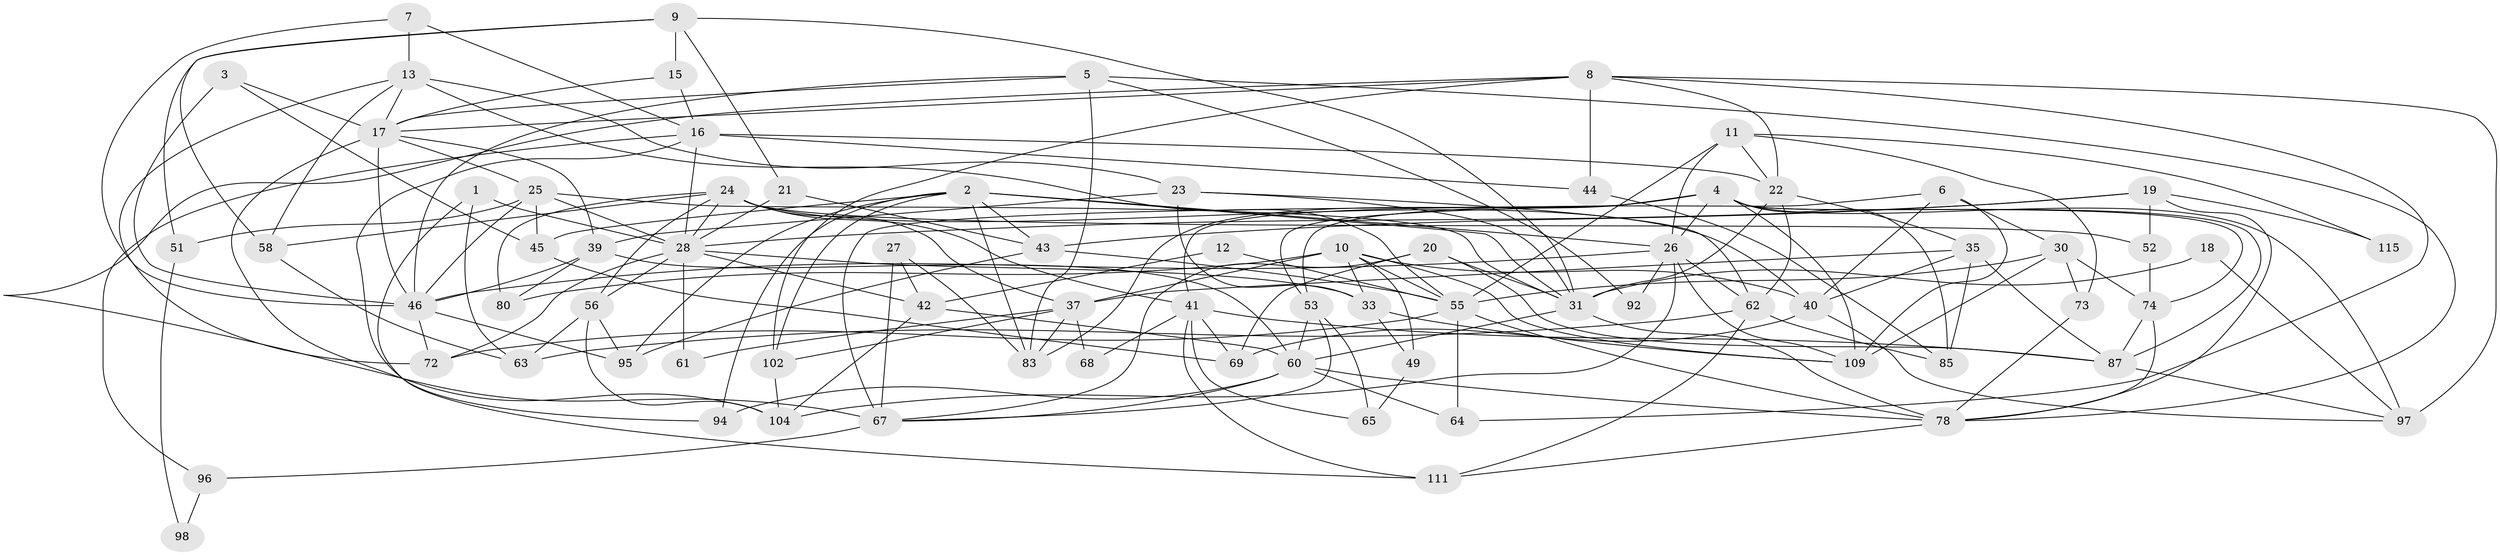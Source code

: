 // original degree distribution, {3: 0.2796610169491525, 5: 0.22033898305084745, 4: 0.2457627118644068, 7: 0.03389830508474576, 6: 0.0847457627118644, 2: 0.1271186440677966, 9: 0.00847457627118644}
// Generated by graph-tools (version 1.1) at 2025/41/03/06/25 10:41:56]
// undirected, 75 vertices, 186 edges
graph export_dot {
graph [start="1"]
  node [color=gray90,style=filled];
  1;
  2 [super="+14"];
  3 [super="+36"];
  4 [super="+101"];
  5 [super="+77"];
  6 [super="+117"];
  7;
  8 [super="+106"];
  9 [super="+105"];
  10 [super="+29"];
  11 [super="+32"];
  12;
  13 [super="+108"];
  15;
  16 [super="+79"];
  17 [super="+88"];
  18;
  19 [super="+48"];
  20;
  21;
  22 [super="+50"];
  23;
  24 [super="+82"];
  25 [super="+66"];
  26 [super="+34"];
  27;
  28 [super="+57"];
  30;
  31 [super="+116"];
  33 [super="+76"];
  35;
  37 [super="+38"];
  39 [super="+54"];
  40 [super="+113"];
  41 [super="+59"];
  42 [super="+70"];
  43 [super="+118"];
  44;
  45 [super="+91"];
  46 [super="+47"];
  49;
  51;
  52;
  53 [super="+90"];
  55 [super="+81"];
  56 [super="+71"];
  58 [super="+93"];
  60 [super="+75"];
  61;
  62 [super="+86"];
  63;
  64;
  65;
  67 [super="+89"];
  68;
  69;
  72 [super="+110"];
  73;
  74;
  78 [super="+84"];
  80;
  83 [super="+107"];
  85 [super="+99"];
  87 [super="+112"];
  92;
  94;
  95 [super="+100"];
  96;
  97;
  98;
  102 [super="+103"];
  104;
  109 [super="+114"];
  111;
  115;
  1 -- 28;
  1 -- 111;
  1 -- 63;
  2 -- 94;
  2 -- 43;
  2 -- 31;
  2 -- 83;
  2 -- 102;
  2 -- 26;
  2 -- 45;
  2 -- 95;
  3 -- 46 [weight=2];
  3 -- 17;
  3 -- 45;
  4 -- 26;
  4 -- 41;
  4 -- 83;
  4 -- 85;
  4 -- 97;
  4 -- 109;
  4 -- 67;
  4 -- 53;
  4 -- 87;
  4 -- 74;
  5 -- 92;
  5 -- 17;
  5 -- 46;
  5 -- 78;
  5 -- 83;
  6 -- 109 [weight=2];
  6 -- 40 [weight=2];
  6 -- 53;
  6 -- 30;
  7 -- 13;
  7 -- 16;
  7 -- 46;
  8 -- 44;
  8 -- 64;
  8 -- 97;
  8 -- 17;
  8 -- 67;
  8 -- 102;
  8 -- 22;
  9 -- 58;
  9 -- 21;
  9 -- 51;
  9 -- 31;
  9 -- 15;
  10 -- 49;
  10 -- 55;
  10 -- 80;
  10 -- 33;
  10 -- 37;
  10 -- 40;
  10 -- 109;
  11 -- 22;
  11 -- 55;
  11 -- 73;
  11 -- 115;
  11 -- 26;
  12 -- 42;
  12 -- 55;
  13 -- 23;
  13 -- 72;
  13 -- 55 [weight=2];
  13 -- 17;
  13 -- 58;
  15 -- 16;
  15 -- 17;
  16 -- 44;
  16 -- 96;
  16 -- 28;
  16 -- 94;
  16 -- 22;
  17 -- 104;
  17 -- 25;
  17 -- 46;
  17 -- 39;
  18 -- 97;
  18 -- 31;
  19 -- 43;
  19 -- 115;
  19 -- 52;
  19 -- 28;
  19 -- 78;
  20 -- 67;
  20 -- 69;
  20 -- 87;
  20 -- 31;
  21 -- 28;
  21 -- 43;
  22 -- 62;
  22 -- 35;
  22 -- 31;
  23 -- 39;
  23 -- 62;
  23 -- 33;
  23 -- 31;
  24 -- 28;
  24 -- 80;
  24 -- 52;
  24 -- 40;
  24 -- 41;
  24 -- 58;
  24 -- 56;
  24 -- 37;
  25 -- 31;
  25 -- 46;
  25 -- 45;
  25 -- 51;
  25 -- 28;
  26 -- 46;
  26 -- 92 [weight=2];
  26 -- 104;
  26 -- 109;
  26 -- 62;
  27 -- 67;
  27 -- 42;
  27 -- 83;
  28 -- 72;
  28 -- 61;
  28 -- 56;
  28 -- 33;
  28 -- 42;
  30 -- 55;
  30 -- 73;
  30 -- 74;
  30 -- 109;
  31 -- 60;
  31 -- 78;
  33 -- 49;
  33 -- 109;
  35 -- 37;
  35 -- 85 [weight=2];
  35 -- 40;
  35 -- 87;
  37 -- 102;
  37 -- 61;
  37 -- 68;
  37 -- 83;
  39 -- 80;
  39 -- 60;
  39 -- 46;
  40 -- 97;
  40 -- 69;
  41 -- 69;
  41 -- 68;
  41 -- 65;
  41 -- 111;
  41 -- 87;
  42 -- 60;
  42 -- 104;
  43 -- 95;
  43 -- 55;
  44 -- 85;
  45 -- 69;
  46 -- 72;
  46 -- 95;
  49 -- 65;
  51 -- 98;
  52 -- 74;
  53 -- 60;
  53 -- 65;
  53 -- 67;
  55 -- 72;
  55 -- 64;
  55 -- 78;
  56 -- 63;
  56 -- 104;
  56 -- 95;
  58 -- 63;
  60 -- 78;
  60 -- 94;
  60 -- 64;
  60 -- 67;
  62 -- 63;
  62 -- 85;
  62 -- 111;
  67 -- 96;
  73 -- 78;
  74 -- 87;
  74 -- 78;
  78 -- 111;
  87 -- 97;
  96 -- 98;
  102 -- 104;
}
